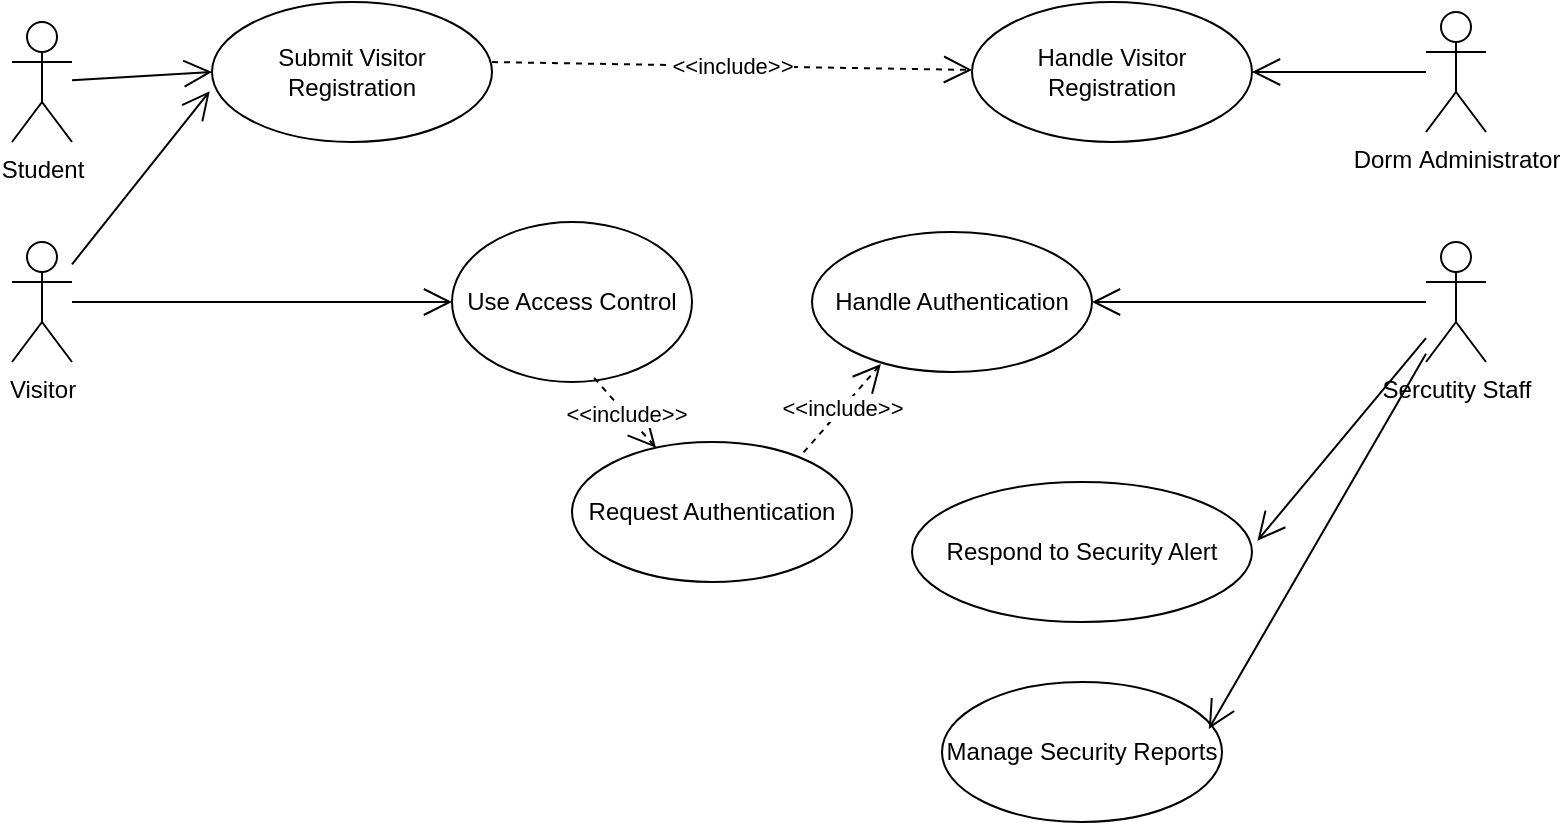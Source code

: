 <mxfile version="28.2.8">
  <diagram name="第 1 页" id="mzkDY1gSRXMBra3qCqXB">
    <mxGraphModel dx="1419" dy="770" grid="1" gridSize="10" guides="1" tooltips="1" connect="1" arrows="1" fold="1" page="1" pageScale="1" pageWidth="827" pageHeight="1169" math="0" shadow="0">
      <root>
        <mxCell id="0" />
        <mxCell id="1" parent="0" />
        <mxCell id="PuQas97yZy32qCBe7Alc-1" value="Student" style="shape=umlActor;verticalLabelPosition=bottom;verticalAlign=top;html=1;" parent="1" vertex="1">
          <mxGeometry x="90" y="170" width="30" height="60" as="geometry" />
        </mxCell>
        <mxCell id="PuQas97yZy32qCBe7Alc-8" value="Dorm&amp;nbsp;&lt;span style=&quot;background-color: transparent; color: light-dark(rgb(0, 0, 0), rgb(255, 255, 255));&quot;&gt;Administrator&lt;/span&gt;" style="shape=umlActor;verticalLabelPosition=bottom;verticalAlign=top;html=1;" parent="1" vertex="1">
          <mxGeometry x="797" y="165" width="30" height="60" as="geometry" />
        </mxCell>
        <mxCell id="PuQas97yZy32qCBe7Alc-22" value="" style="endArrow=open;endFill=1;endSize=12;html=1;rounded=0;" parent="1" source="PuQas97yZy32qCBe7Alc-8" target="_8F0mZ34hAw8kOhaaT_Z-27" edge="1">
          <mxGeometry width="160" relative="1" as="geometry">
            <mxPoint x="520" y="295" as="sourcePoint" />
            <mxPoint x="610" y="280" as="targetPoint" />
          </mxGeometry>
        </mxCell>
        <mxCell id="PuQas97yZy32qCBe7Alc-25" value="" style="endArrow=open;endFill=1;endSize=12;html=1;rounded=0;entryX=0;entryY=0.5;entryDx=0;entryDy=0;" parent="1" source="PuQas97yZy32qCBe7Alc-1" target="_8F0mZ34hAw8kOhaaT_Z-26" edge="1">
          <mxGeometry width="160" relative="1" as="geometry">
            <mxPoint x="80" y="290" as="sourcePoint" />
            <mxPoint x="190.98" y="228.98" as="targetPoint" />
          </mxGeometry>
        </mxCell>
        <mxCell id="_8F0mZ34hAw8kOhaaT_Z-21" value="Visitor" style="shape=umlActor;verticalLabelPosition=bottom;verticalAlign=top;html=1;" parent="1" vertex="1">
          <mxGeometry x="90" y="280" width="30" height="60" as="geometry" />
        </mxCell>
        <mxCell id="_8F0mZ34hAw8kOhaaT_Z-24" value="Sercutity Staff" style="shape=umlActor;verticalLabelPosition=bottom;verticalAlign=top;html=1;" parent="1" vertex="1">
          <mxGeometry x="797" y="280" width="30" height="60" as="geometry" />
        </mxCell>
        <mxCell id="_8F0mZ34hAw8kOhaaT_Z-25" value="" style="endArrow=open;endFill=1;endSize=12;html=1;rounded=0;entryX=-0.008;entryY=0.637;entryDx=0;entryDy=0;entryPerimeter=0;" parent="1" source="_8F0mZ34hAw8kOhaaT_Z-21" target="_8F0mZ34hAw8kOhaaT_Z-26" edge="1">
          <mxGeometry width="160" relative="1" as="geometry">
            <mxPoint x="150" y="400" as="sourcePoint" />
            <mxPoint x="190" y="340" as="targetPoint" />
          </mxGeometry>
        </mxCell>
        <mxCell id="_8F0mZ34hAw8kOhaaT_Z-26" value="Submit Visitor Registration" style="ellipse;whiteSpace=wrap;html=1;" parent="1" vertex="1">
          <mxGeometry x="190" y="160" width="140" height="70" as="geometry" />
        </mxCell>
        <mxCell id="_8F0mZ34hAw8kOhaaT_Z-27" value="Handle Visitor Registration" style="ellipse;whiteSpace=wrap;html=1;" parent="1" vertex="1">
          <mxGeometry x="570" y="160" width="140" height="70" as="geometry" />
        </mxCell>
        <mxCell id="_8F0mZ34hAw8kOhaaT_Z-28" value="Use Access Control" style="ellipse;whiteSpace=wrap;html=1;" parent="1" vertex="1">
          <mxGeometry x="310" y="270" width="120" height="80" as="geometry" />
        </mxCell>
        <mxCell id="_8F0mZ34hAw8kOhaaT_Z-29" value="" style="endArrow=open;endFill=1;endSize=12;html=1;rounded=0;entryX=0;entryY=0.5;entryDx=0;entryDy=0;" parent="1" source="_8F0mZ34hAw8kOhaaT_Z-21" target="_8F0mZ34hAw8kOhaaT_Z-28" edge="1">
          <mxGeometry width="160" relative="1" as="geometry">
            <mxPoint x="110" y="360" as="sourcePoint" />
            <mxPoint x="219" y="320" as="targetPoint" />
          </mxGeometry>
        </mxCell>
        <mxCell id="_8F0mZ34hAw8kOhaaT_Z-32" value="Request Authentication" style="ellipse;whiteSpace=wrap;html=1;" parent="1" vertex="1">
          <mxGeometry x="370" y="380" width="140" height="70" as="geometry" />
        </mxCell>
        <mxCell id="_8F0mZ34hAw8kOhaaT_Z-34" value="Handle Authentication" style="ellipse;whiteSpace=wrap;html=1;" parent="1" vertex="1">
          <mxGeometry x="490" y="275" width="140" height="70" as="geometry" />
        </mxCell>
        <mxCell id="_8F0mZ34hAw8kOhaaT_Z-35" value="" style="endArrow=open;endFill=1;endSize=12;html=1;rounded=0;entryX=1;entryY=0.5;entryDx=0;entryDy=0;" parent="1" source="_8F0mZ34hAw8kOhaaT_Z-24" target="_8F0mZ34hAw8kOhaaT_Z-34" edge="1">
          <mxGeometry width="160" relative="1" as="geometry">
            <mxPoint x="520" y="415" as="sourcePoint" />
            <mxPoint x="660" y="295" as="targetPoint" />
          </mxGeometry>
        </mxCell>
        <mxCell id="_8F0mZ34hAw8kOhaaT_Z-40" value="Respond to Security Alert" style="ellipse;whiteSpace=wrap;html=1;" parent="1" vertex="1">
          <mxGeometry x="540" y="400" width="170" height="70" as="geometry" />
        </mxCell>
        <mxCell id="_8F0mZ34hAw8kOhaaT_Z-41" value="" style="endArrow=open;endFill=1;endSize=12;html=1;rounded=0;entryX=1.016;entryY=0.419;entryDx=0;entryDy=0;entryPerimeter=0;" parent="1" source="_8F0mZ34hAw8kOhaaT_Z-24" target="_8F0mZ34hAw8kOhaaT_Z-40" edge="1">
          <mxGeometry width="160" relative="1" as="geometry">
            <mxPoint x="937" y="340" as="sourcePoint" />
            <mxPoint x="770" y="340" as="targetPoint" />
          </mxGeometry>
        </mxCell>
        <mxCell id="_8F0mZ34hAw8kOhaaT_Z-42" value="Manage Security Reports" style="ellipse;whiteSpace=wrap;html=1;" parent="1" vertex="1">
          <mxGeometry x="555" y="500" width="140" height="70" as="geometry" />
        </mxCell>
        <mxCell id="_8F0mZ34hAw8kOhaaT_Z-43" value="" style="endArrow=open;endFill=1;endSize=12;html=1;rounded=0;entryX=0.953;entryY=0.335;entryDx=0;entryDy=0;entryPerimeter=0;" parent="1" source="_8F0mZ34hAw8kOhaaT_Z-24" target="_8F0mZ34hAw8kOhaaT_Z-42" edge="1">
          <mxGeometry width="160" relative="1" as="geometry">
            <mxPoint x="824" y="420" as="sourcePoint" />
            <mxPoint x="740" y="521" as="targetPoint" />
          </mxGeometry>
        </mxCell>
        <mxCell id="rMdySTVBidcp1RxHz4oj-1" value="&amp;lt;&amp;lt;include&amp;gt;&amp;gt;" style="endArrow=open;endSize=12;dashed=1;html=1;rounded=0;exitX=1;exitY=0.429;exitDx=0;exitDy=0;exitPerimeter=0;" edge="1" parent="1" source="_8F0mZ34hAw8kOhaaT_Z-26" target="_8F0mZ34hAw8kOhaaT_Z-27">
          <mxGeometry width="160" relative="1" as="geometry">
            <mxPoint x="350" y="150" as="sourcePoint" />
            <mxPoint x="510" y="150" as="targetPoint" />
          </mxGeometry>
        </mxCell>
        <mxCell id="rMdySTVBidcp1RxHz4oj-2" value="&amp;lt;&amp;lt;include&amp;gt;&amp;gt;" style="endArrow=open;endSize=12;dashed=1;html=1;rounded=0;exitX=0.592;exitY=0.974;exitDx=0;exitDy=0;exitPerimeter=0;" edge="1" parent="1" source="_8F0mZ34hAw8kOhaaT_Z-28" target="_8F0mZ34hAw8kOhaaT_Z-32">
          <mxGeometry width="160" relative="1" as="geometry">
            <mxPoint x="230" y="470" as="sourcePoint" />
            <mxPoint x="390" y="470" as="targetPoint" />
          </mxGeometry>
        </mxCell>
        <mxCell id="rMdySTVBidcp1RxHz4oj-3" value="&amp;lt;&amp;lt;include&amp;gt;&amp;gt;" style="endArrow=open;endSize=12;dashed=1;html=1;rounded=0;exitX=0.827;exitY=0.074;exitDx=0;exitDy=0;exitPerimeter=0;entryX=0.246;entryY=0.943;entryDx=0;entryDy=0;entryPerimeter=0;" edge="1" parent="1" source="_8F0mZ34hAw8kOhaaT_Z-32" target="_8F0mZ34hAw8kOhaaT_Z-34">
          <mxGeometry width="160" relative="1" as="geometry">
            <mxPoint x="430" y="360" as="sourcePoint" />
            <mxPoint x="461" y="395" as="targetPoint" />
          </mxGeometry>
        </mxCell>
      </root>
    </mxGraphModel>
  </diagram>
</mxfile>
